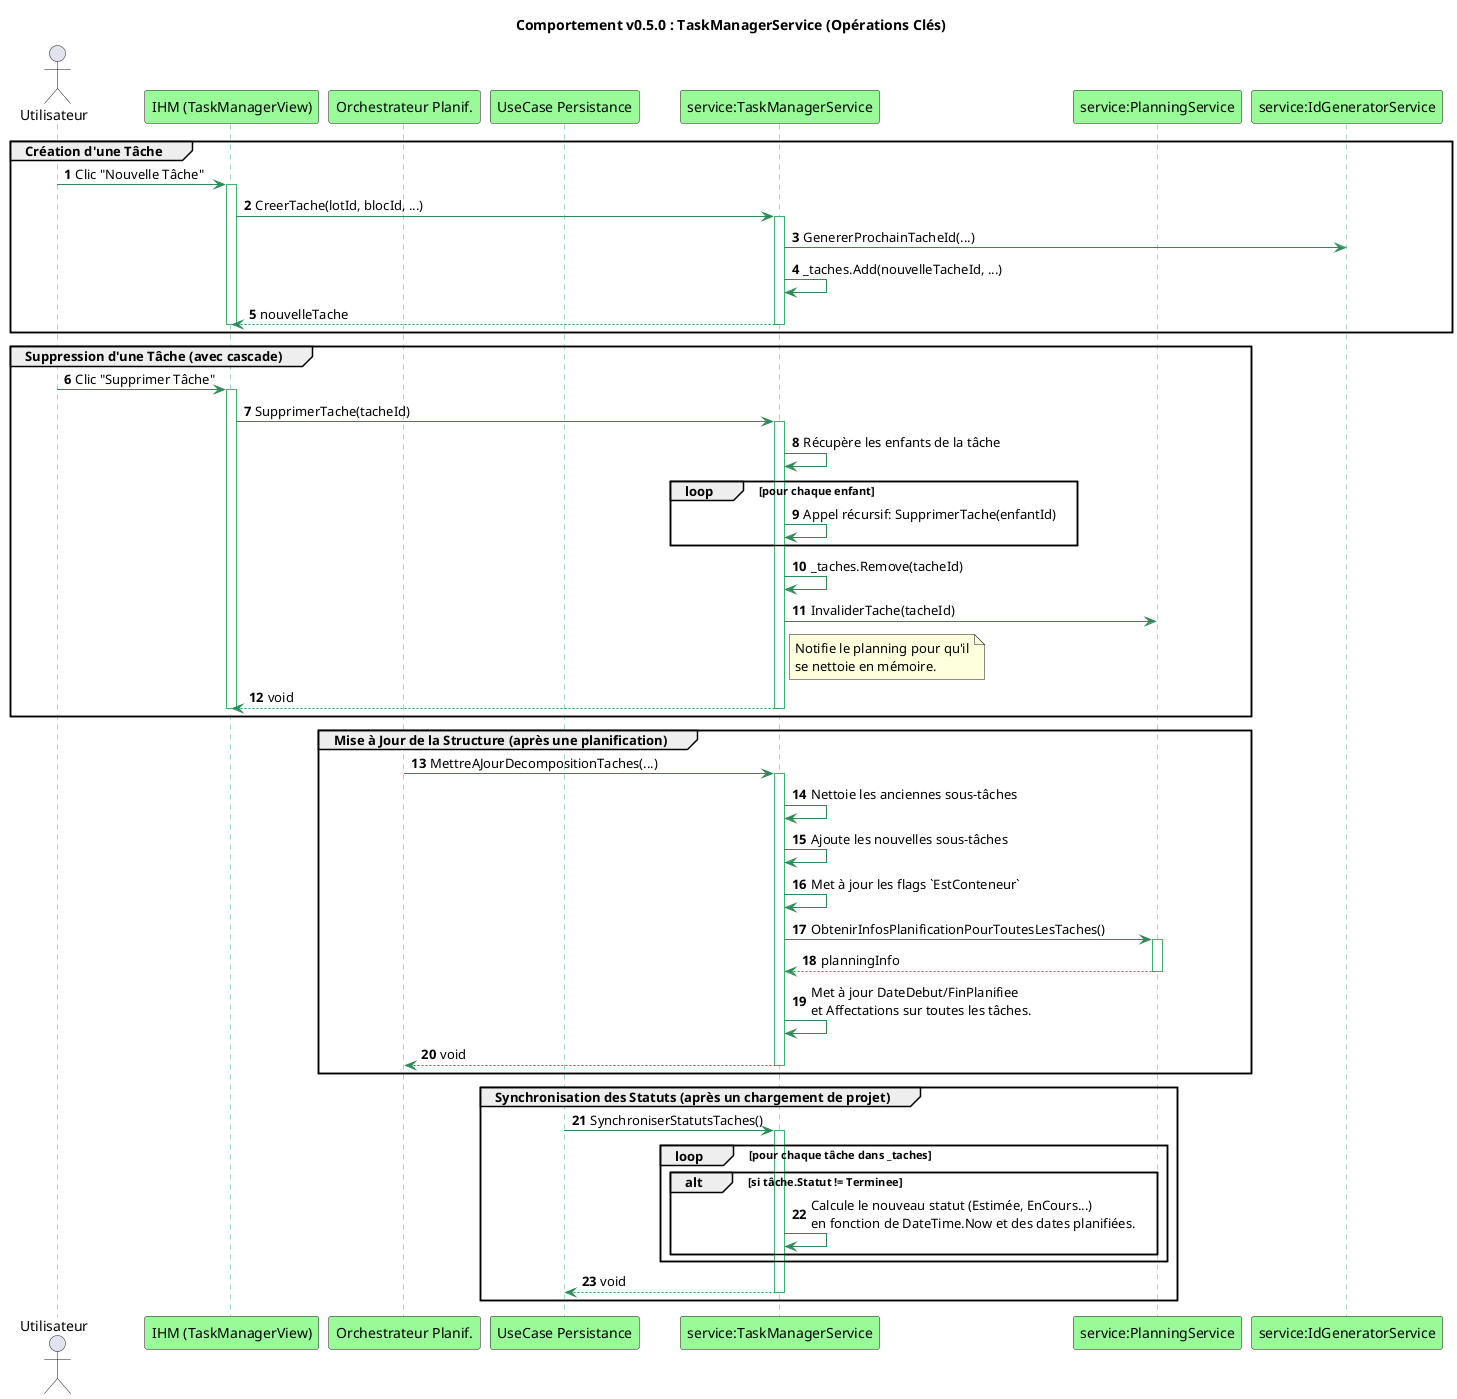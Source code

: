 @startuml
' --- Configuration ---
skinparam componentStyle uml2
skinparam sequenceArrowColor #2E8B57
skinparam sequenceLifeLineBorderColor #3CB371
skinparam sequenceParticipantBackgroundColor #98FB98
skinparam shadowing false
autonumber

title Comportement v0.5.0 : TaskManagerService (Opérations Clés)

actor Utilisateur
participant "IHM (TaskManagerView)" as UI
participant "Orchestrateur Planif." as PlanifOrch
participant "UseCase Persistance" as PersistUseCase
participant "service:TaskManagerService" as TaskSvc
participant "service:PlanningService" as PlanSvc
participant "service:IdGeneratorService" as IdSvc

'=================================
' GROUPE 1: CRUD initié par l'IHM
'=================================
group Création d'une Tâche
    Utilisateur -> UI : Clic "Nouvelle Tâche"
    activate UI
    UI -> TaskSvc : CreerTache(lotId, blocId, ...)
    activate TaskSvc
    TaskSvc -> IdSvc : GenererProchainTacheId(...)
    TaskSvc -> TaskSvc : _taches.Add(nouvelleTacheId, ...)
    TaskSvc --> UI : nouvelleTache
    deactivate TaskSvc
    deactivate UI
end

group Suppression d'une Tâche (avec cascade)
    Utilisateur -> UI : Clic "Supprimer Tâche"
    activate UI
    UI -> TaskSvc : SupprimerTache(tacheId)
    activate TaskSvc
    
    '-- Logique interne de suppression --'
    TaskSvc -> TaskSvc : Récupère les enfants de la tâche
    loop pour chaque enfant
        TaskSvc -> TaskSvc : Appel récursif: SupprimerTache(enfantId)
    end
    
    TaskSvc -> TaskSvc : _taches.Remove(tacheId)
    TaskSvc -> PlanSvc : InvaliderTache(tacheId)
    note right of TaskSvc: Notifie le planning pour qu'il\nse nettoie en mémoire.
    
    TaskSvc --> UI : void
    deactivate TaskSvc
    deactivate UI
end

'=================================
' GROUPE 2: Mises à jour orchestrées
'=================================
group Mise à Jour de la Structure (après une planification)
    PlanifOrch -> TaskSvc : MettreAJourDecompositionTaches(...)
    activate TaskSvc
    
    TaskSvc -> TaskSvc : Nettoie les anciennes sous-tâches
    TaskSvc -> TaskSvc : Ajoute les nouvelles sous-tâches
    TaskSvc -> TaskSvc : Met à jour les flags `EstConteneur`
    
    '-- Enrichissement des données --'
    TaskSvc -> PlanSvc : ObtenirInfosPlanificationPourToutesLesTaches()
    activate PlanSvc
    PlanSvc --> TaskSvc : planningInfo
    deactivate PlanSvc
    
    TaskSvc -> TaskSvc : Met à jour DateDebut/FinPlanifiee\net Affectations sur toutes les tâches.
    
    TaskSvc --> PlanifOrch : void
    deactivate TaskSvc
end

group Synchronisation des Statuts (après un chargement de projet)
    PersistUseCase -> TaskSvc : SynchroniserStatutsTaches()
    activate TaskSvc
    
    loop pour chaque tâche dans _taches
        alt si tâche.Statut != Terminee
            TaskSvc -> TaskSvc : Calcule le nouveau statut (Estimée, EnCours...)\nen fonction de DateTime.Now et des dates planifiées.
        end
    end
    
    TaskSvc --> PersistUseCase : void
    deactivate TaskSvc
end

@enduml